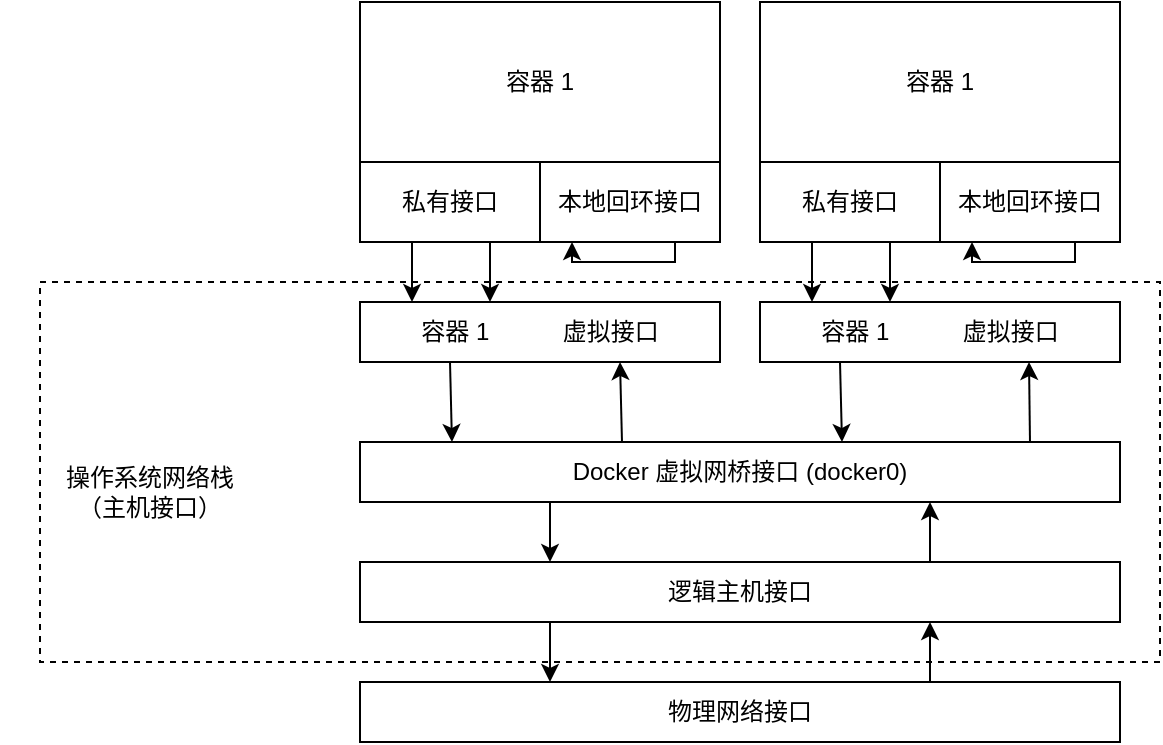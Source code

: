 <mxfile version="12.6.5" type="device"><diagram id="oXuSQVaY5KosDTTLGjrL" name="Page-1"><mxGraphModel dx="1550" dy="895" grid="1" gridSize="10" guides="1" tooltips="1" connect="1" arrows="1" fold="1" page="1" pageScale="1" pageWidth="2339" pageHeight="3300" math="0" shadow="0"><root><mxCell id="0"/><mxCell id="1" parent="0"/><mxCell id="09VG-YR3tT1NA7FJ3Jm9-35" value="" style="rounded=0;whiteSpace=wrap;html=1;dashed=1;" vertex="1" parent="1"><mxGeometry x="280" y="310" width="560" height="190" as="geometry"/></mxCell><mxCell id="09VG-YR3tT1NA7FJ3Jm9-1" value="容器 1" style="rounded=0;whiteSpace=wrap;html=1;" vertex="1" parent="1"><mxGeometry x="440" y="170" width="180" height="80" as="geometry"/></mxCell><mxCell id="09VG-YR3tT1NA7FJ3Jm9-4" value="私有接口" style="rounded=0;whiteSpace=wrap;html=1;" vertex="1" parent="1"><mxGeometry x="440" y="250" width="90" height="40" as="geometry"/></mxCell><mxCell id="09VG-YR3tT1NA7FJ3Jm9-5" value="本地回环接口" style="rounded=0;whiteSpace=wrap;html=1;" vertex="1" parent="1"><mxGeometry x="530" y="250" width="90" height="40" as="geometry"/></mxCell><mxCell id="09VG-YR3tT1NA7FJ3Jm9-9" value="容器 1&amp;nbsp; &amp;nbsp; &amp;nbsp; &amp;nbsp; &amp;nbsp; &amp;nbsp;虚拟接口" style="rounded=0;whiteSpace=wrap;html=1;" vertex="1" parent="1"><mxGeometry x="440" y="320" width="180" height="30" as="geometry"/></mxCell><mxCell id="09VG-YR3tT1NA7FJ3Jm9-11" value="" style="endArrow=classic;html=1;" edge="1" parent="1"><mxGeometry width="50" height="50" relative="1" as="geometry"><mxPoint x="466" y="290" as="sourcePoint"/><mxPoint x="466" y="320" as="targetPoint"/></mxGeometry></mxCell><mxCell id="09VG-YR3tT1NA7FJ3Jm9-12" value="" style="endArrow=classic;html=1;" edge="1" parent="1"><mxGeometry width="50" height="50" relative="1" as="geometry"><mxPoint x="505" y="290" as="sourcePoint"/><mxPoint x="505" y="320" as="targetPoint"/></mxGeometry></mxCell><mxCell id="09VG-YR3tT1NA7FJ3Jm9-15" style="edgeStyle=orthogonalEdgeStyle;rounded=0;orthogonalLoop=1;jettySize=auto;html=1;exitX=0.75;exitY=1;exitDx=0;exitDy=0;" edge="1" parent="1" source="09VG-YR3tT1NA7FJ3Jm9-5" target="09VG-YR3tT1NA7FJ3Jm9-5"><mxGeometry relative="1" as="geometry"><mxPoint x="546" y="295" as="targetPoint"/><Array as="points"><mxPoint x="598" y="300"/><mxPoint x="546" y="300"/></Array></mxGeometry></mxCell><mxCell id="09VG-YR3tT1NA7FJ3Jm9-17" value="Docker 虚拟网桥接口 (docker0)" style="rounded=0;whiteSpace=wrap;html=1;" vertex="1" parent="1"><mxGeometry x="440" y="390" width="380" height="30" as="geometry"/></mxCell><mxCell id="09VG-YR3tT1NA7FJ3Jm9-18" value="容器 1" style="rounded=0;whiteSpace=wrap;html=1;" vertex="1" parent="1"><mxGeometry x="640" y="170" width="180" height="80" as="geometry"/></mxCell><mxCell id="09VG-YR3tT1NA7FJ3Jm9-19" value="私有接口" style="rounded=0;whiteSpace=wrap;html=1;" vertex="1" parent="1"><mxGeometry x="640" y="250" width="90" height="40" as="geometry"/></mxCell><mxCell id="09VG-YR3tT1NA7FJ3Jm9-20" value="本地回环接口" style="rounded=0;whiteSpace=wrap;html=1;" vertex="1" parent="1"><mxGeometry x="730" y="250" width="90" height="40" as="geometry"/></mxCell><mxCell id="09VG-YR3tT1NA7FJ3Jm9-21" value="容器 1&amp;nbsp; &amp;nbsp; &amp;nbsp; &amp;nbsp; &amp;nbsp; &amp;nbsp;虚拟接口" style="rounded=0;whiteSpace=wrap;html=1;" vertex="1" parent="1"><mxGeometry x="640" y="320" width="180" height="30" as="geometry"/></mxCell><mxCell id="09VG-YR3tT1NA7FJ3Jm9-22" value="" style="endArrow=classic;html=1;" edge="1" parent="1"><mxGeometry width="50" height="50" relative="1" as="geometry"><mxPoint x="666" y="290" as="sourcePoint"/><mxPoint x="666" y="320" as="targetPoint"/></mxGeometry></mxCell><mxCell id="09VG-YR3tT1NA7FJ3Jm9-23" value="" style="endArrow=classic;html=1;" edge="1" parent="1"><mxGeometry width="50" height="50" relative="1" as="geometry"><mxPoint x="705" y="290" as="sourcePoint"/><mxPoint x="705" y="320" as="targetPoint"/></mxGeometry></mxCell><mxCell id="09VG-YR3tT1NA7FJ3Jm9-24" style="edgeStyle=orthogonalEdgeStyle;rounded=0;orthogonalLoop=1;jettySize=auto;html=1;exitX=0.75;exitY=1;exitDx=0;exitDy=0;" edge="1" parent="1" source="09VG-YR3tT1NA7FJ3Jm9-20" target="09VG-YR3tT1NA7FJ3Jm9-20"><mxGeometry relative="1" as="geometry"><mxPoint x="746" y="295" as="targetPoint"/><Array as="points"><mxPoint x="798" y="300"/><mxPoint x="746" y="300"/></Array></mxGeometry></mxCell><mxCell id="09VG-YR3tT1NA7FJ3Jm9-25" value="" style="endArrow=classic;html=1;exitX=0.25;exitY=1;exitDx=0;exitDy=0;entryX=0.121;entryY=0;entryDx=0;entryDy=0;entryPerimeter=0;" edge="1" parent="1" source="09VG-YR3tT1NA7FJ3Jm9-9" target="09VG-YR3tT1NA7FJ3Jm9-17"><mxGeometry width="50" height="50" relative="1" as="geometry"><mxPoint x="210" y="520" as="sourcePoint"/><mxPoint x="486" y="377" as="targetPoint"/></mxGeometry></mxCell><mxCell id="09VG-YR3tT1NA7FJ3Jm9-26" value="" style="endArrow=classic;html=1;exitX=0.25;exitY=1;exitDx=0;exitDy=0;" edge="1" parent="1"><mxGeometry width="50" height="50" relative="1" as="geometry"><mxPoint x="680" y="350" as="sourcePoint"/><mxPoint x="681" y="390" as="targetPoint"/></mxGeometry></mxCell><mxCell id="09VG-YR3tT1NA7FJ3Jm9-27" value="" style="endArrow=none;html=1;exitX=0.25;exitY=1;exitDx=0;exitDy=0;startArrow=classic;startFill=1;endFill=0;" edge="1" parent="1"><mxGeometry width="50" height="50" relative="1" as="geometry"><mxPoint x="570" y="350" as="sourcePoint"/><mxPoint x="571" y="390" as="targetPoint"/></mxGeometry></mxCell><mxCell id="09VG-YR3tT1NA7FJ3Jm9-28" value="" style="endArrow=none;html=1;exitX=0.25;exitY=1;exitDx=0;exitDy=0;startArrow=classic;startFill=1;endFill=0;" edge="1" parent="1"><mxGeometry width="50" height="50" relative="1" as="geometry"><mxPoint x="774.5" y="350" as="sourcePoint"/><mxPoint x="775" y="390" as="targetPoint"/></mxGeometry></mxCell><mxCell id="09VG-YR3tT1NA7FJ3Jm9-29" value="逻辑主机接口" style="rounded=0;whiteSpace=wrap;html=1;" vertex="1" parent="1"><mxGeometry x="440" y="450" width="380" height="30" as="geometry"/></mxCell><mxCell id="09VG-YR3tT1NA7FJ3Jm9-30" value="物理网络接口" style="rounded=0;whiteSpace=wrap;html=1;" vertex="1" parent="1"><mxGeometry x="440" y="510" width="380" height="30" as="geometry"/></mxCell><mxCell id="09VG-YR3tT1NA7FJ3Jm9-31" value="" style="endArrow=classic;html=1;exitX=0.25;exitY=1;exitDx=0;exitDy=0;entryX=0.25;entryY=0;entryDx=0;entryDy=0;" edge="1" parent="1" source="09VG-YR3tT1NA7FJ3Jm9-17" target="09VG-YR3tT1NA7FJ3Jm9-29"><mxGeometry width="50" height="50" relative="1" as="geometry"><mxPoint x="310" y="500" as="sourcePoint"/><mxPoint x="360" y="450" as="targetPoint"/></mxGeometry></mxCell><mxCell id="09VG-YR3tT1NA7FJ3Jm9-32" value="" style="endArrow=classic;html=1;exitX=0.75;exitY=0;exitDx=0;exitDy=0;entryX=0.75;entryY=1;entryDx=0;entryDy=0;" edge="1" parent="1" source="09VG-YR3tT1NA7FJ3Jm9-29" target="09VG-YR3tT1NA7FJ3Jm9-17"><mxGeometry width="50" height="50" relative="1" as="geometry"><mxPoint x="890" y="490" as="sourcePoint"/><mxPoint x="940" y="440" as="targetPoint"/></mxGeometry></mxCell><mxCell id="09VG-YR3tT1NA7FJ3Jm9-33" value="" style="endArrow=classic;html=1;exitX=0.25;exitY=1;exitDx=0;exitDy=0;entryX=0.25;entryY=0;entryDx=0;entryDy=0;" edge="1" parent="1" source="09VG-YR3tT1NA7FJ3Jm9-29" target="09VG-YR3tT1NA7FJ3Jm9-30"><mxGeometry width="50" height="50" relative="1" as="geometry"><mxPoint x="300" y="550" as="sourcePoint"/><mxPoint x="350" y="500" as="targetPoint"/></mxGeometry></mxCell><mxCell id="09VG-YR3tT1NA7FJ3Jm9-34" value="" style="endArrow=classic;html=1;exitX=0.75;exitY=0;exitDx=0;exitDy=0;entryX=0.75;entryY=1;entryDx=0;entryDy=0;" edge="1" parent="1" source="09VG-YR3tT1NA7FJ3Jm9-30" target="09VG-YR3tT1NA7FJ3Jm9-29"><mxGeometry width="50" height="50" relative="1" as="geometry"><mxPoint x="900" y="510" as="sourcePoint"/><mxPoint x="950" y="460" as="targetPoint"/></mxGeometry></mxCell><mxCell id="09VG-YR3tT1NA7FJ3Jm9-36" value="操作系统网络栈&lt;br&gt;（主机接口）" style="text;html=1;strokeColor=none;fillColor=none;align=center;verticalAlign=middle;whiteSpace=wrap;rounded=0;dashed=1;" vertex="1" parent="1"><mxGeometry x="260" y="370" width="150" height="90" as="geometry"/></mxCell></root></mxGraphModel></diagram></mxfile>